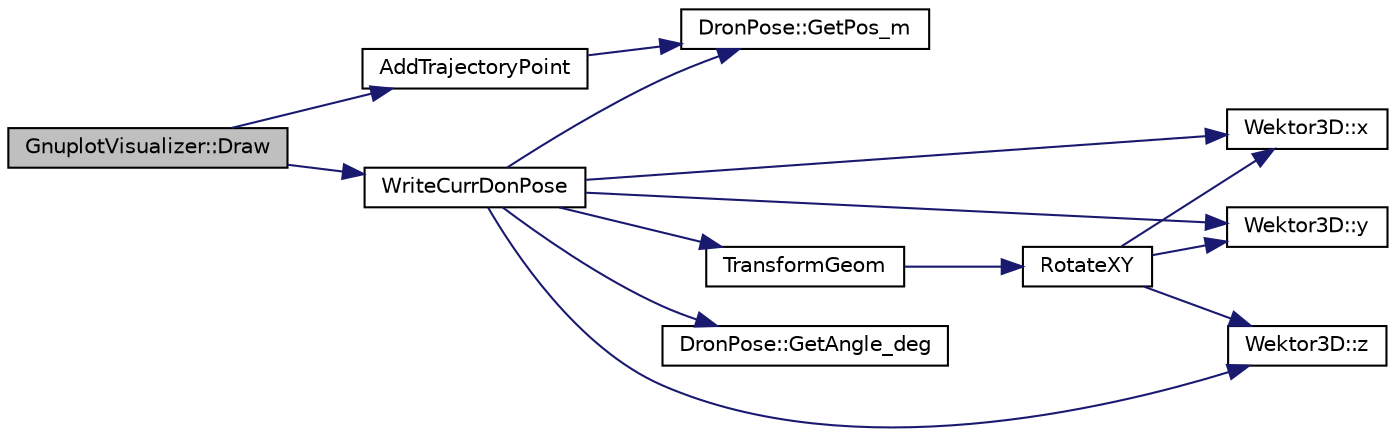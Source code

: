 digraph "GnuplotVisualizer::Draw"
{
  edge [fontname="Helvetica",fontsize="10",labelfontname="Helvetica",labelfontsize="10"];
  node [fontname="Helvetica",fontsize="10",shape=record];
  rankdir="LR";
  Node1 [label="GnuplotVisualizer::Draw",height=0.2,width=0.4,color="black", fillcolor="grey75", style="filled", fontcolor="black"];
  Node1 -> Node2 [color="midnightblue",fontsize="10",style="solid",fontname="Helvetica"];
  Node2 [label="AddTrajectoryPoint",height=0.2,width=0.4,color="black", fillcolor="white", style="filled",URL="$_gnuplot_visualizer_8cpp.html#a6c3d421ff2f75448e73d2e2d5bd4193f",tooltip="Dodaje punkt do ścieżki ruchu. "];
  Node2 -> Node3 [color="midnightblue",fontsize="10",style="solid",fontname="Helvetica"];
  Node3 [label="DronPose::GetPos_m",height=0.2,width=0.4,color="black", fillcolor="white", style="filled",URL="$class_dron_pose.html#a28a67bce394f521e1dad82e1e732d2b4",tooltip="Udostępnia wartości współrzędnych pozy robota. "];
  Node1 -> Node4 [color="midnightblue",fontsize="10",style="solid",fontname="Helvetica"];
  Node4 [label="WriteCurrDonPose",height=0.2,width=0.4,color="black", fillcolor="white", style="filled",URL="$_gnuplot_visualizer_8cpp.html#a9f7a66ce1ada8bb52c97bc5fb9110f61"];
  Node4 -> Node5 [color="midnightblue",fontsize="10",style="solid",fontname="Helvetica"];
  Node5 [label="DronPose::GetAngle_deg",height=0.2,width=0.4,color="black", fillcolor="white", style="filled",URL="$class_dron_pose.html#aa9160f3023b57af02925b0f897f479d7",tooltip="Udostępnia kąt orientacji drona. "];
  Node4 -> Node6 [color="midnightblue",fontsize="10",style="solid",fontname="Helvetica"];
  Node6 [label="Wektor3D::x",height=0.2,width=0.4,color="black", fillcolor="white", style="filled",URL="$class_wektor3_d.html#ad0c31a932da0869dd3ef99ed6e8025c1",tooltip="Udostępia do odczytu współrzędną x-ową. "];
  Node4 -> Node7 [color="midnightblue",fontsize="10",style="solid",fontname="Helvetica"];
  Node7 [label="Wektor3D::y",height=0.2,width=0.4,color="black", fillcolor="white", style="filled",URL="$class_wektor3_d.html#a470e6aadf3fca3101398c9326f20bfa6",tooltip="Udostępia do odczytu współrzędną y-ową. "];
  Node4 -> Node8 [color="midnightblue",fontsize="10",style="solid",fontname="Helvetica"];
  Node8 [label="Wektor3D::z",height=0.2,width=0.4,color="black", fillcolor="white", style="filled",URL="$class_wektor3_d.html#a79389ab1455820e0ad030350668d91d7",tooltip="Udostępia do odczytu współrzędną z-ową. "];
  Node4 -> Node9 [color="midnightblue",fontsize="10",style="solid",fontname="Helvetica"];
  Node9 [label="TransformGeom",height=0.2,width=0.4,color="black", fillcolor="white", style="filled",URL="$_gnuplot_visualizer_8cpp.html#a859ec2a0d8df8dcd2986cafdf41929a6"];
  Node9 -> Node10 [color="midnightblue",fontsize="10",style="solid",fontname="Helvetica"];
  Node10 [label="RotateXY",height=0.2,width=0.4,color="black", fillcolor="white", style="filled",URL="$_gnuplot_visualizer_8cpp.html#a359580f84d2edd509de42303e4759bc2",tooltip="Rotacja i skalowanie współrzędnych punktu. "];
  Node10 -> Node6 [color="midnightblue",fontsize="10",style="solid",fontname="Helvetica"];
  Node10 -> Node7 [color="midnightblue",fontsize="10",style="solid",fontname="Helvetica"];
  Node10 -> Node8 [color="midnightblue",fontsize="10",style="solid",fontname="Helvetica"];
  Node4 -> Node3 [color="midnightblue",fontsize="10",style="solid",fontname="Helvetica"];
}
